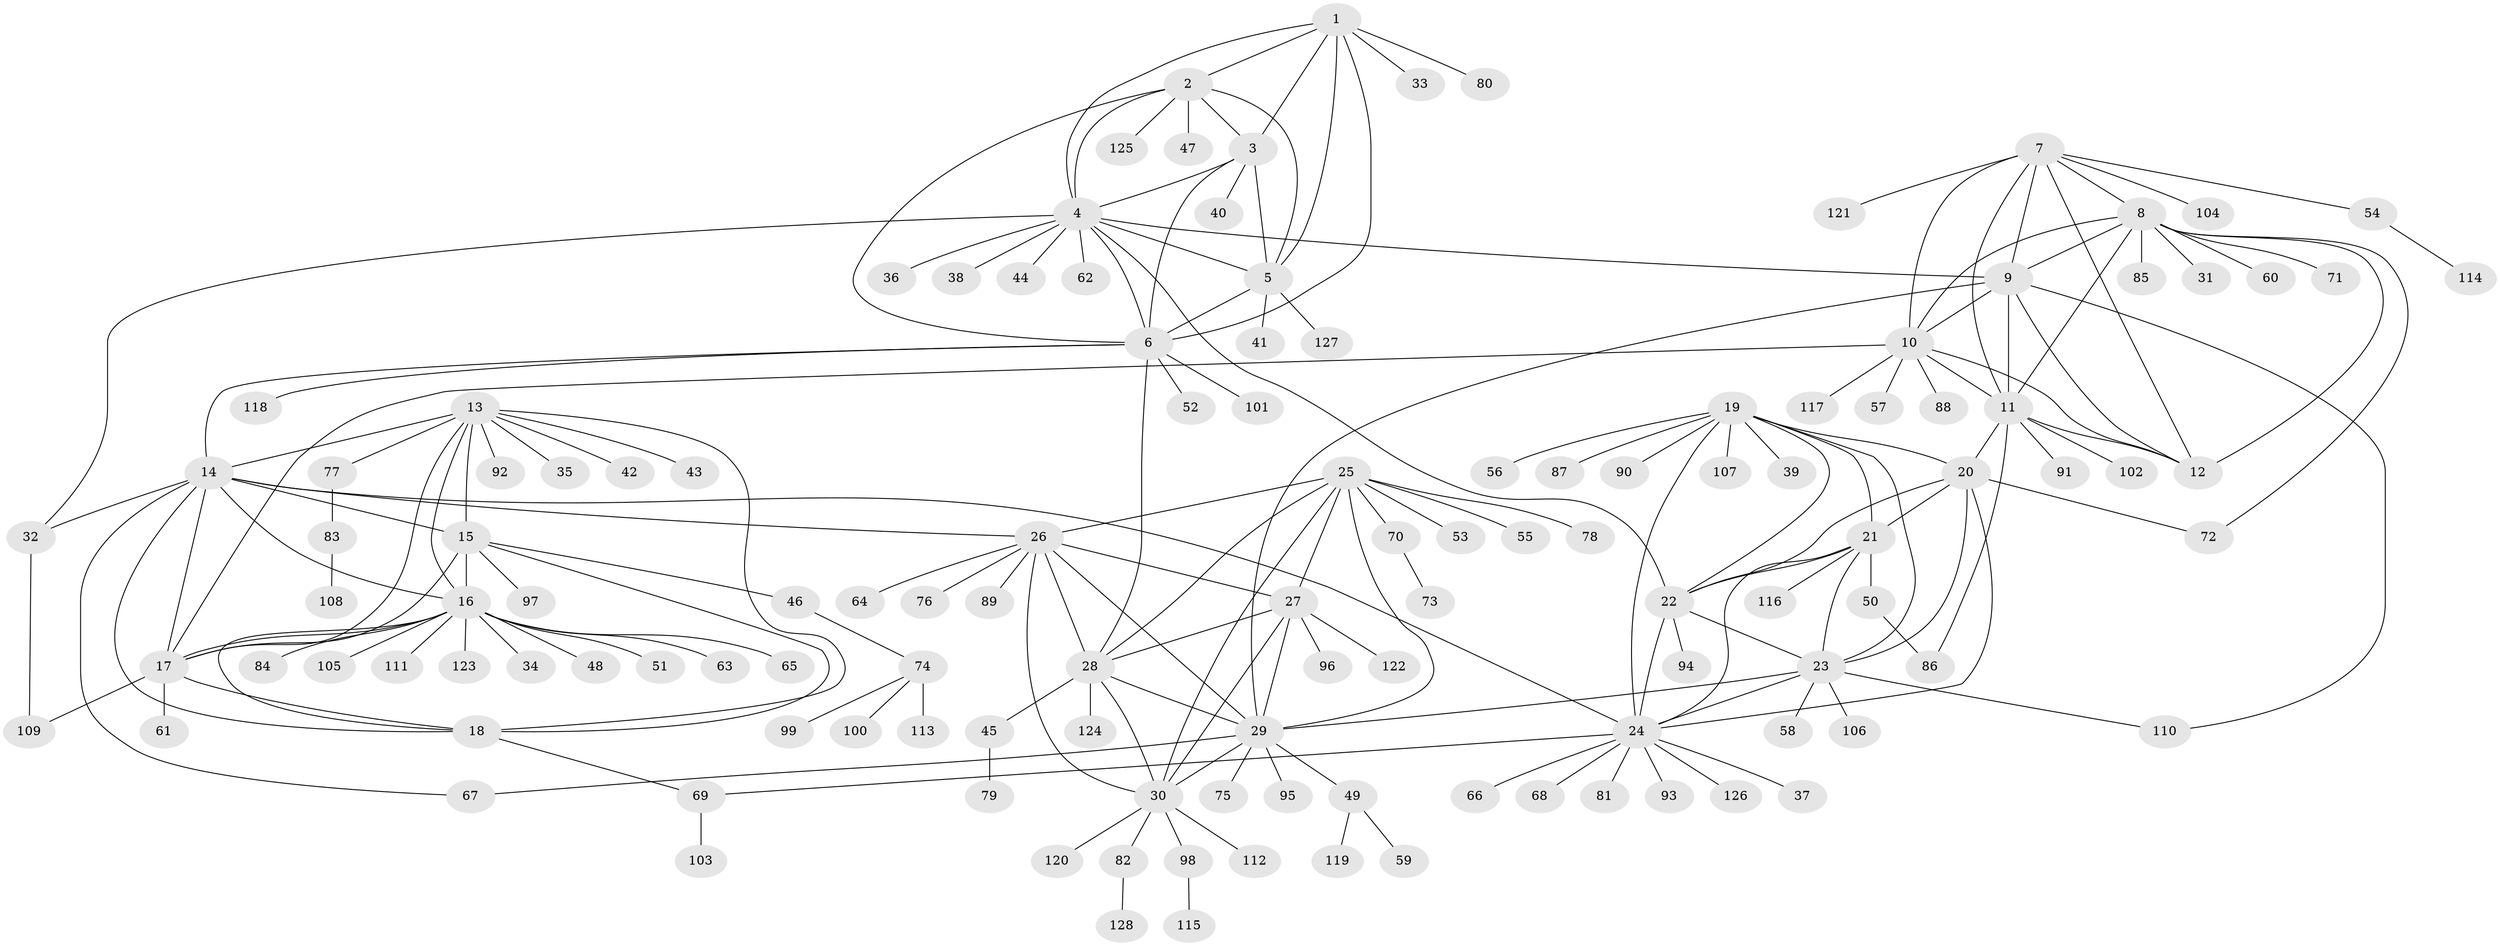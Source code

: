 // coarse degree distribution, {5: 0.04, 6: 0.02, 12: 0.01, 8: 0.03, 7: 0.05, 10: 0.03, 9: 0.01, 11: 0.02, 13: 0.01, 4: 0.02, 1: 0.67, 3: 0.02, 2: 0.07}
// Generated by graph-tools (version 1.1) at 2025/24/03/03/25 07:24:15]
// undirected, 128 vertices, 190 edges
graph export_dot {
graph [start="1"]
  node [color=gray90,style=filled];
  1;
  2;
  3;
  4;
  5;
  6;
  7;
  8;
  9;
  10;
  11;
  12;
  13;
  14;
  15;
  16;
  17;
  18;
  19;
  20;
  21;
  22;
  23;
  24;
  25;
  26;
  27;
  28;
  29;
  30;
  31;
  32;
  33;
  34;
  35;
  36;
  37;
  38;
  39;
  40;
  41;
  42;
  43;
  44;
  45;
  46;
  47;
  48;
  49;
  50;
  51;
  52;
  53;
  54;
  55;
  56;
  57;
  58;
  59;
  60;
  61;
  62;
  63;
  64;
  65;
  66;
  67;
  68;
  69;
  70;
  71;
  72;
  73;
  74;
  75;
  76;
  77;
  78;
  79;
  80;
  81;
  82;
  83;
  84;
  85;
  86;
  87;
  88;
  89;
  90;
  91;
  92;
  93;
  94;
  95;
  96;
  97;
  98;
  99;
  100;
  101;
  102;
  103;
  104;
  105;
  106;
  107;
  108;
  109;
  110;
  111;
  112;
  113;
  114;
  115;
  116;
  117;
  118;
  119;
  120;
  121;
  122;
  123;
  124;
  125;
  126;
  127;
  128;
  1 -- 2;
  1 -- 3;
  1 -- 4;
  1 -- 5;
  1 -- 6;
  1 -- 33;
  1 -- 80;
  2 -- 3;
  2 -- 4;
  2 -- 5;
  2 -- 6;
  2 -- 47;
  2 -- 125;
  3 -- 4;
  3 -- 5;
  3 -- 6;
  3 -- 40;
  4 -- 5;
  4 -- 6;
  4 -- 9;
  4 -- 22;
  4 -- 32;
  4 -- 36;
  4 -- 38;
  4 -- 44;
  4 -- 62;
  5 -- 6;
  5 -- 41;
  5 -- 127;
  6 -- 14;
  6 -- 28;
  6 -- 52;
  6 -- 101;
  6 -- 118;
  7 -- 8;
  7 -- 9;
  7 -- 10;
  7 -- 11;
  7 -- 12;
  7 -- 54;
  7 -- 104;
  7 -- 121;
  8 -- 9;
  8 -- 10;
  8 -- 11;
  8 -- 12;
  8 -- 31;
  8 -- 60;
  8 -- 71;
  8 -- 72;
  8 -- 85;
  9 -- 10;
  9 -- 11;
  9 -- 12;
  9 -- 29;
  9 -- 110;
  10 -- 11;
  10 -- 12;
  10 -- 17;
  10 -- 57;
  10 -- 88;
  10 -- 117;
  11 -- 12;
  11 -- 20;
  11 -- 86;
  11 -- 91;
  11 -- 102;
  13 -- 14;
  13 -- 15;
  13 -- 16;
  13 -- 17;
  13 -- 18;
  13 -- 35;
  13 -- 42;
  13 -- 43;
  13 -- 77;
  13 -- 92;
  14 -- 15;
  14 -- 16;
  14 -- 17;
  14 -- 18;
  14 -- 24;
  14 -- 26;
  14 -- 32;
  14 -- 67;
  15 -- 16;
  15 -- 17;
  15 -- 18;
  15 -- 46;
  15 -- 97;
  16 -- 17;
  16 -- 18;
  16 -- 34;
  16 -- 48;
  16 -- 51;
  16 -- 63;
  16 -- 65;
  16 -- 84;
  16 -- 105;
  16 -- 111;
  16 -- 123;
  17 -- 18;
  17 -- 61;
  17 -- 109;
  18 -- 69;
  19 -- 20;
  19 -- 21;
  19 -- 22;
  19 -- 23;
  19 -- 24;
  19 -- 39;
  19 -- 56;
  19 -- 87;
  19 -- 90;
  19 -- 107;
  20 -- 21;
  20 -- 22;
  20 -- 23;
  20 -- 24;
  20 -- 72;
  21 -- 22;
  21 -- 23;
  21 -- 24;
  21 -- 50;
  21 -- 116;
  22 -- 23;
  22 -- 24;
  22 -- 94;
  23 -- 24;
  23 -- 29;
  23 -- 58;
  23 -- 106;
  23 -- 110;
  24 -- 37;
  24 -- 66;
  24 -- 68;
  24 -- 69;
  24 -- 81;
  24 -- 93;
  24 -- 126;
  25 -- 26;
  25 -- 27;
  25 -- 28;
  25 -- 29;
  25 -- 30;
  25 -- 53;
  25 -- 55;
  25 -- 70;
  25 -- 78;
  26 -- 27;
  26 -- 28;
  26 -- 29;
  26 -- 30;
  26 -- 64;
  26 -- 76;
  26 -- 89;
  27 -- 28;
  27 -- 29;
  27 -- 30;
  27 -- 96;
  27 -- 122;
  28 -- 29;
  28 -- 30;
  28 -- 45;
  28 -- 124;
  29 -- 30;
  29 -- 49;
  29 -- 67;
  29 -- 75;
  29 -- 95;
  30 -- 82;
  30 -- 98;
  30 -- 112;
  30 -- 120;
  32 -- 109;
  45 -- 79;
  46 -- 74;
  49 -- 59;
  49 -- 119;
  50 -- 86;
  54 -- 114;
  69 -- 103;
  70 -- 73;
  74 -- 99;
  74 -- 100;
  74 -- 113;
  77 -- 83;
  82 -- 128;
  83 -- 108;
  98 -- 115;
}
